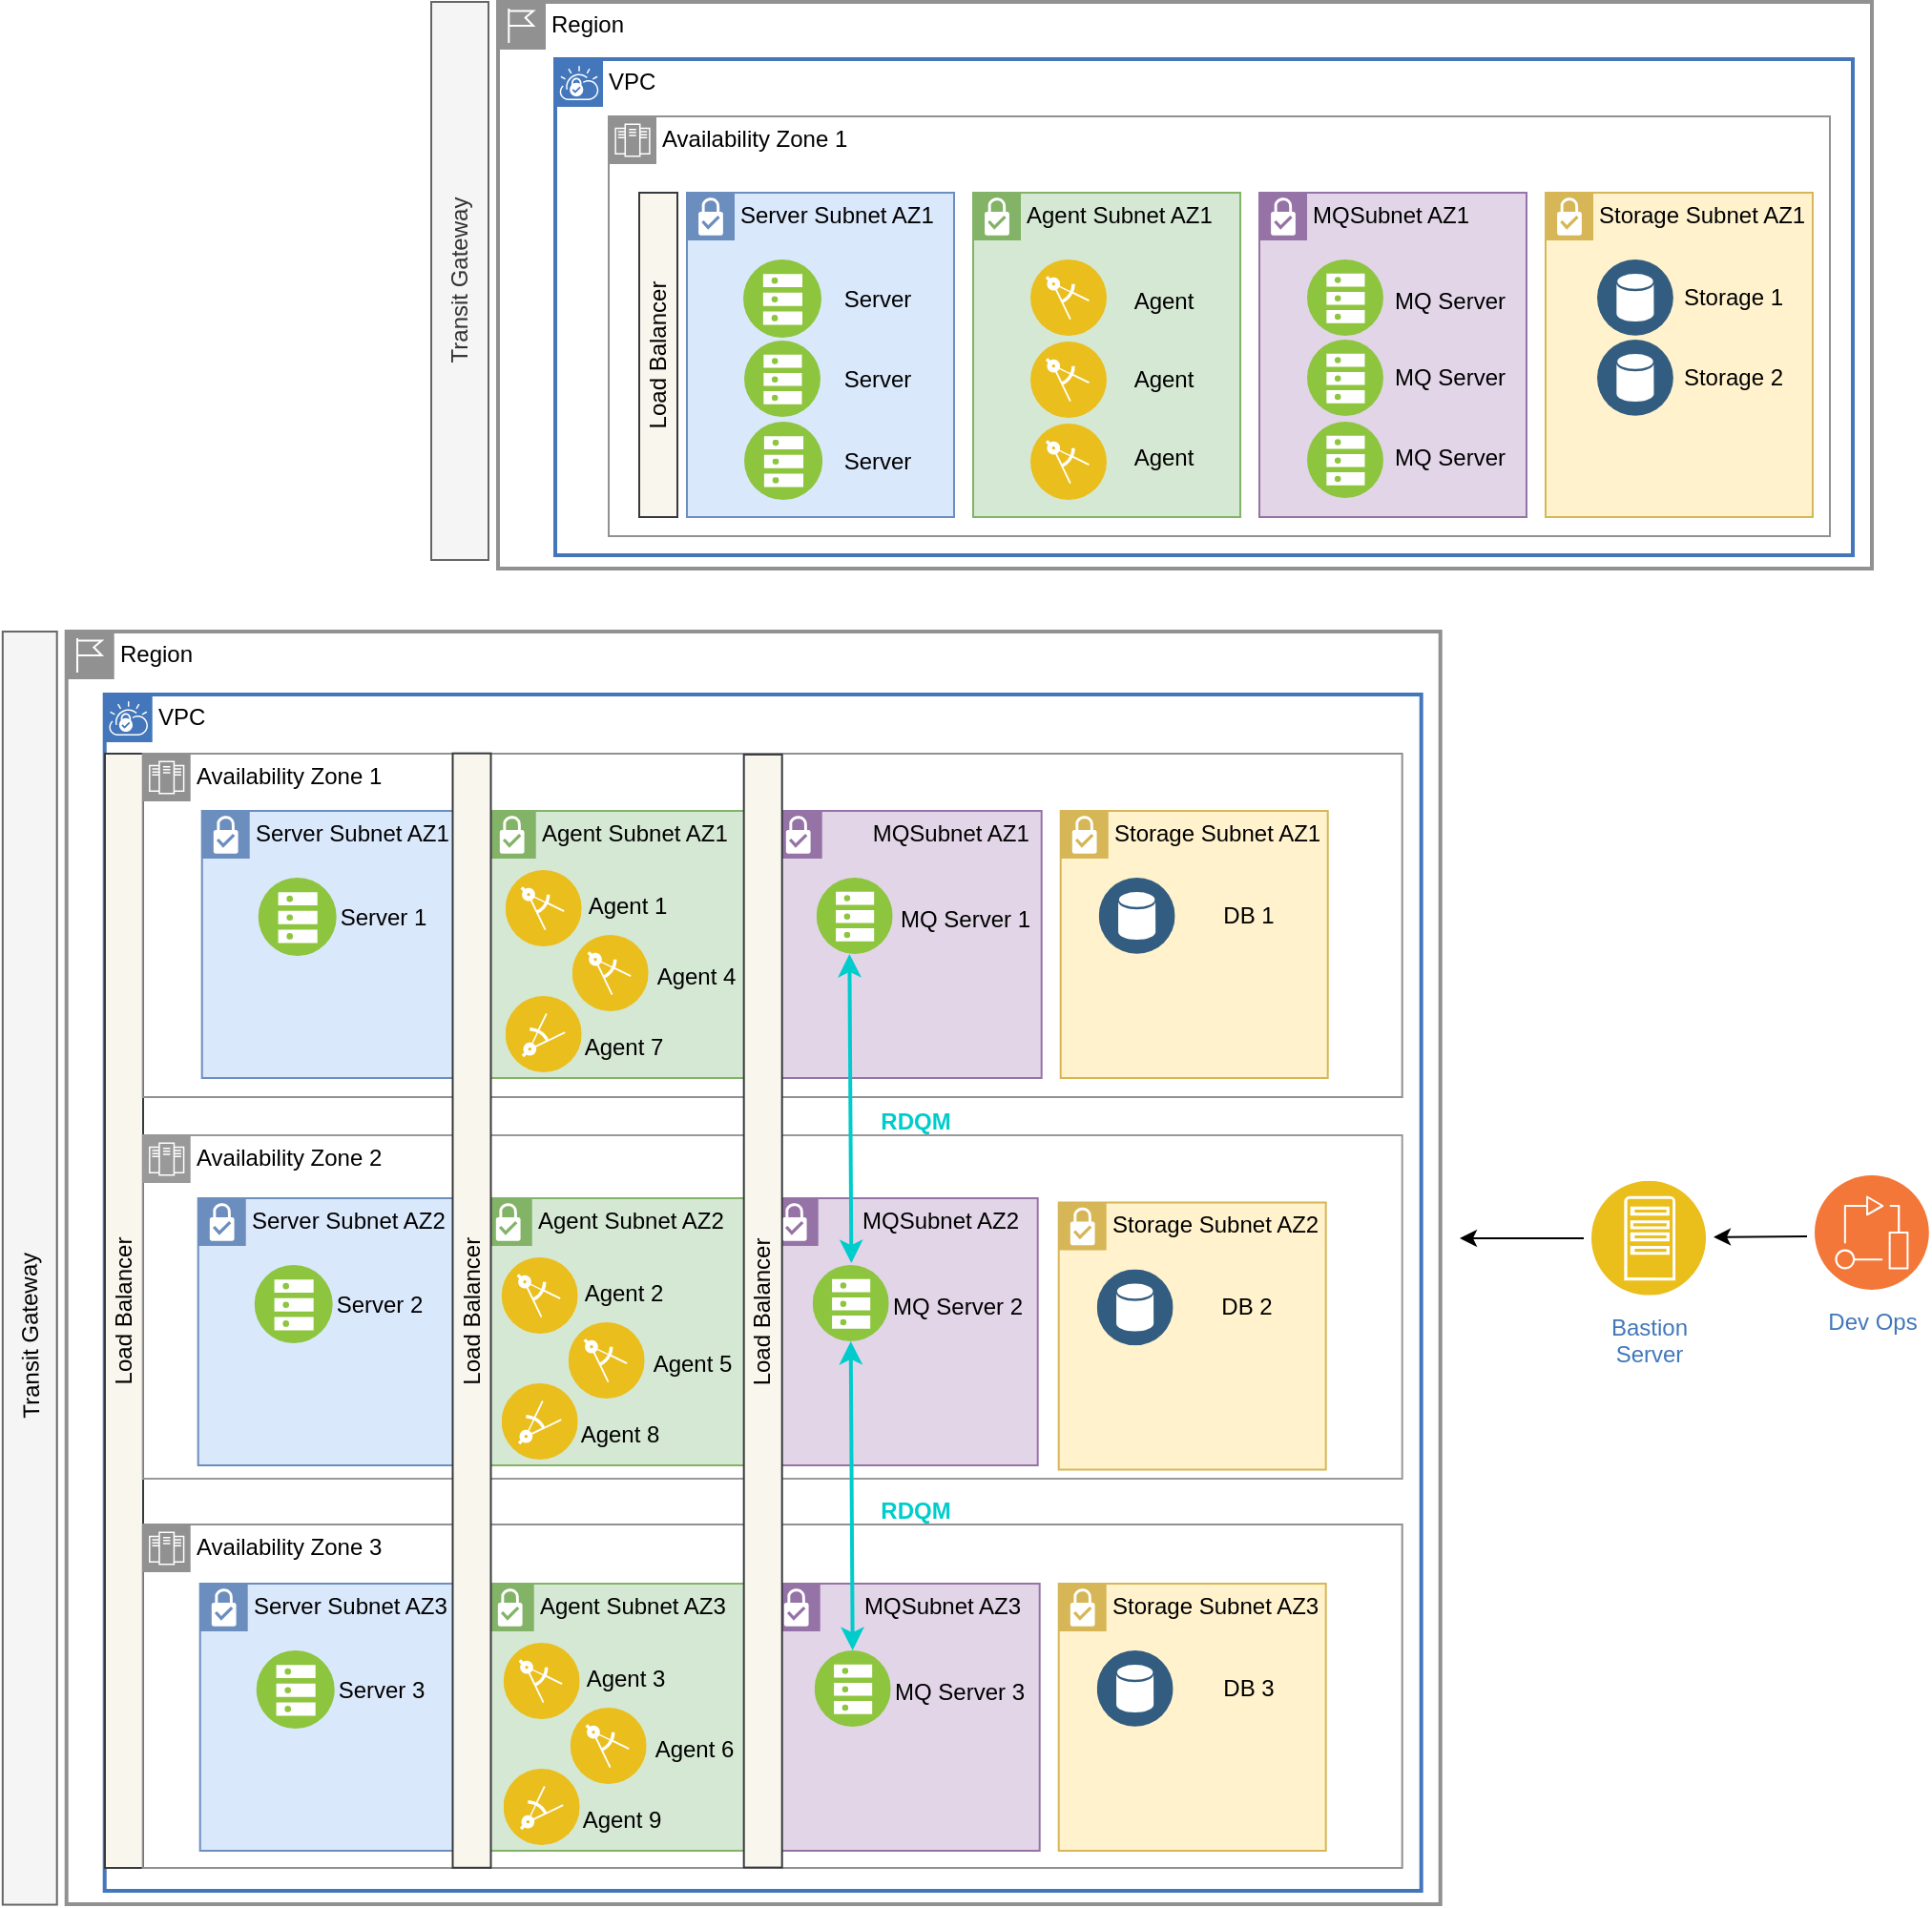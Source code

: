 <mxfile version="13.9.9" type="device"><diagram id="VURWIybDoYa6XE0RX8oM" name="Page-1"><mxGraphModel dx="2201" dy="971" grid="0" gridSize="10" guides="1" tooltips="1" connect="1" arrows="1" fold="1" page="1" pageScale="1" pageWidth="850" pageHeight="1100" math="0" shadow="0"><root><mxCell id="0"/><mxCell id="1" parent="0"/><mxCell id="VOX1iH5PkrCaB6xcSvoz-314" value="" style="group" parent="1" vertex="1" connectable="0"><mxGeometry x="45.0" y="43" width="755" height="297" as="geometry"/></mxCell><mxCell id="VOX1iH5PkrCaB6xcSvoz-5" value="Region" style="shape=mxgraph.ibm.box;prType=region;fontStyle=0;verticalAlign=top;align=left;spacingLeft=32;spacingTop=4;rounded=0;whiteSpace=wrap;html=1;strokeColor=#919191;strokeWidth=2;dashed=0;container=1;spacing=-4;collapsible=0;expand=0;recursiveResize=0;fillColor=#FFFFFF;" parent="VOX1iH5PkrCaB6xcSvoz-314" vertex="1"><mxGeometry x="35.0" width="720" height="297" as="geometry"/></mxCell><mxCell id="VOX1iH5PkrCaB6xcSvoz-6" value="VPC" style="shape=mxgraph.ibm.box;prType=vpc;fontStyle=0;verticalAlign=top;align=left;spacingLeft=32;spacingTop=4;fillColor=none;rounded=0;whiteSpace=wrap;html=1;strokeColor=#4376BB;strokeWidth=2;dashed=0;container=1;spacing=-4;collapsible=0;expand=0;recursiveResize=0;" parent="VOX1iH5PkrCaB6xcSvoz-5" vertex="1"><mxGeometry x="30" y="30" width="680" height="260" as="geometry"/></mxCell><mxCell id="VOX1iH5PkrCaB6xcSvoz-7" value="Availability Zone 1" style="shape=mxgraph.ibm.box;prType=zone;fontStyle=0;verticalAlign=top;align=left;spacingLeft=32;spacingTop=4;fillColor=#FFFFFF;rounded=0;whiteSpace=wrap;html=1;strokeColor=#919191;strokeWidth=1;dashed=0;container=1;spacing=-4;collapsible=0;expand=0;recursiveResize=0;" parent="VOX1iH5PkrCaB6xcSvoz-6" vertex="1"><mxGeometry x="28" y="30" width="640" height="220" as="geometry"/></mxCell><mxCell id="VOX1iH5PkrCaB6xcSvoz-8" value="Server Subnet AZ1" style="shape=mxgraph.ibm.box;prType=subnet;fontStyle=0;verticalAlign=top;align=left;spacingLeft=32;spacingTop=4;rounded=0;whiteSpace=wrap;html=1;strokeColor=#6c8ebf;strokeWidth=1;dashed=0;container=1;spacing=-4;collapsible=0;expand=0;recursiveResize=0;fillColor=#dae8fc;" parent="VOX1iH5PkrCaB6xcSvoz-7" vertex="1"><mxGeometry x="41" y="40" width="140" height="170" as="geometry"/></mxCell><mxCell id="VOX1iH5PkrCaB6xcSvoz-12" value="" style="aspect=fixed;perimeter=ellipsePerimeter;html=1;align=center;shadow=0;dashed=0;fontColor=#4277BB;labelBackgroundColor=#ffffff;fontSize=12;spacingTop=3;image;image=img/lib/ibm/vpc/BareMetalServer.svg;" parent="VOX1iH5PkrCaB6xcSvoz-8" vertex="1"><mxGeometry x="28" y="35" width="44" height="41" as="geometry"/></mxCell><mxCell id="VOX1iH5PkrCaB6xcSvoz-14" value="" style="aspect=fixed;perimeter=ellipsePerimeter;html=1;align=center;shadow=0;dashed=0;fontColor=#4277BB;labelBackgroundColor=#ffffff;fontSize=12;spacingTop=3;image;image=img/lib/ibm/vpc/BareMetalServer.svg;" parent="VOX1iH5PkrCaB6xcSvoz-8" vertex="1"><mxGeometry x="30" y="118" width="41.05" height="45" as="geometry"/></mxCell><mxCell id="VOX1iH5PkrCaB6xcSvoz-13" value="" style="aspect=fixed;perimeter=ellipsePerimeter;html=1;align=center;shadow=0;dashed=0;fontColor=#4277BB;labelBackgroundColor=#ffffff;fontSize=12;spacingTop=3;image;image=img/lib/ibm/vpc/BareMetalServer.svg;" parent="VOX1iH5PkrCaB6xcSvoz-8" vertex="1"><mxGeometry x="30" y="74" width="40" height="47" as="geometry"/></mxCell><mxCell id="VOX1iH5PkrCaB6xcSvoz-21" value="Server" style="text;html=1;strokeColor=none;fillColor=none;align=center;verticalAlign=middle;whiteSpace=wrap;rounded=0;" parent="VOX1iH5PkrCaB6xcSvoz-8" vertex="1"><mxGeometry x="80" y="45.5" width="40" height="20" as="geometry"/></mxCell><mxCell id="VOX1iH5PkrCaB6xcSvoz-22" value="Server" style="text;html=1;strokeColor=none;fillColor=none;align=center;verticalAlign=middle;whiteSpace=wrap;rounded=0;" parent="VOX1iH5PkrCaB6xcSvoz-8" vertex="1"><mxGeometry x="80" y="130.5" width="40" height="20" as="geometry"/></mxCell><mxCell id="VOX1iH5PkrCaB6xcSvoz-23" value="Server" style="text;html=1;strokeColor=none;fillColor=none;align=center;verticalAlign=middle;whiteSpace=wrap;rounded=0;" parent="VOX1iH5PkrCaB6xcSvoz-8" vertex="1"><mxGeometry x="80" y="87.5" width="40" height="20" as="geometry"/></mxCell><mxCell id="VOX1iH5PkrCaB6xcSvoz-9" value="Agent Subnet AZ1" style="shape=mxgraph.ibm.box;prType=subnet;fontStyle=0;verticalAlign=top;align=left;spacingLeft=32;spacingTop=4;rounded=0;whiteSpace=wrap;html=1;strokeColor=#82b366;strokeWidth=1;dashed=0;container=1;spacing=-4;collapsible=0;expand=0;recursiveResize=0;fillColor=#d5e8d4;" parent="VOX1iH5PkrCaB6xcSvoz-7" vertex="1"><mxGeometry x="191" y="40" width="140" height="170" as="geometry"/></mxCell><mxCell id="VOX1iH5PkrCaB6xcSvoz-17" value="" style="group" parent="VOX1iH5PkrCaB6xcSvoz-9" vertex="1" connectable="0"><mxGeometry x="30" y="35" width="40" height="126" as="geometry"/></mxCell><mxCell id="VOX1iH5PkrCaB6xcSvoz-3" value="" style="aspect=fixed;perimeter=ellipsePerimeter;html=1;align=center;shadow=0;dashed=0;fontColor=#4277BB;labelBackgroundColor=#ffffff;fontSize=12;spacingTop=3;image;image=img/lib/ibm/applications/enterprise_applications.svg;" parent="VOX1iH5PkrCaB6xcSvoz-17" vertex="1"><mxGeometry width="40" height="40" as="geometry"/></mxCell><mxCell id="VOX1iH5PkrCaB6xcSvoz-15" value="" style="aspect=fixed;perimeter=ellipsePerimeter;html=1;align=center;shadow=0;dashed=0;fontColor=#4277BB;labelBackgroundColor=#ffffff;fontSize=12;spacingTop=3;image;image=img/lib/ibm/applications/enterprise_applications.svg;" parent="VOX1iH5PkrCaB6xcSvoz-17" vertex="1"><mxGeometry y="43" width="40" height="40" as="geometry"/></mxCell><mxCell id="VOX1iH5PkrCaB6xcSvoz-16" value="" style="aspect=fixed;perimeter=ellipsePerimeter;html=1;align=center;shadow=0;dashed=0;fontColor=#4277BB;labelBackgroundColor=#ffffff;fontSize=12;spacingTop=3;image;image=img/lib/ibm/applications/enterprise_applications.svg;" parent="VOX1iH5PkrCaB6xcSvoz-17" vertex="1"><mxGeometry y="86" width="40" height="40" as="geometry"/></mxCell><mxCell id="VOX1iH5PkrCaB6xcSvoz-24" value="Agent" style="text;html=1;strokeColor=none;fillColor=none;align=center;verticalAlign=middle;whiteSpace=wrap;rounded=0;" parent="VOX1iH5PkrCaB6xcSvoz-9" vertex="1"><mxGeometry x="80" y="47" width="40" height="20" as="geometry"/></mxCell><mxCell id="VOX1iH5PkrCaB6xcSvoz-26" value="Agent" style="text;html=1;strokeColor=none;fillColor=none;align=center;verticalAlign=middle;whiteSpace=wrap;rounded=0;" parent="VOX1iH5PkrCaB6xcSvoz-9" vertex="1"><mxGeometry x="80" y="88" width="40" height="20" as="geometry"/></mxCell><mxCell id="VOX1iH5PkrCaB6xcSvoz-25" value="Agent" style="text;html=1;strokeColor=none;fillColor=none;align=center;verticalAlign=middle;whiteSpace=wrap;rounded=0;" parent="VOX1iH5PkrCaB6xcSvoz-9" vertex="1"><mxGeometry x="80" y="129" width="40" height="20" as="geometry"/></mxCell><mxCell id="VOX1iH5PkrCaB6xcSvoz-10" value="MQSubnet AZ1" style="shape=mxgraph.ibm.box;prType=subnet;fontStyle=0;verticalAlign=top;align=left;spacingLeft=32;spacingTop=4;rounded=0;whiteSpace=wrap;html=1;strokeColor=#9673a6;strokeWidth=1;dashed=0;container=1;spacing=-4;collapsible=0;expand=0;recursiveResize=0;fillColor=#e1d5e7;" parent="VOX1iH5PkrCaB6xcSvoz-7" vertex="1"><mxGeometry x="341" y="40" width="140" height="170" as="geometry"/></mxCell><mxCell id="VOX1iH5PkrCaB6xcSvoz-29" value="" style="group" parent="VOX1iH5PkrCaB6xcSvoz-10" vertex="1" connectable="0"><mxGeometry x="25" y="35" width="40" height="125" as="geometry"/></mxCell><mxCell id="VOX1iH5PkrCaB6xcSvoz-2" value="" style="aspect=fixed;perimeter=ellipsePerimeter;html=1;align=center;shadow=0;dashed=0;fontColor=#4277BB;labelBackgroundColor=#ffffff;fontSize=12;spacingTop=3;image;image=img/lib/ibm/vpc/BareMetalServer.svg;" parent="VOX1iH5PkrCaB6xcSvoz-29" vertex="1"><mxGeometry width="40" height="40" as="geometry"/></mxCell><mxCell id="VOX1iH5PkrCaB6xcSvoz-27" value="" style="aspect=fixed;perimeter=ellipsePerimeter;html=1;align=center;shadow=0;dashed=0;fontColor=#4277BB;labelBackgroundColor=#ffffff;fontSize=12;spacingTop=3;image;image=img/lib/ibm/vpc/BareMetalServer.svg;" parent="VOX1iH5PkrCaB6xcSvoz-29" vertex="1"><mxGeometry y="42" width="40" height="40" as="geometry"/></mxCell><mxCell id="VOX1iH5PkrCaB6xcSvoz-28" value="" style="aspect=fixed;perimeter=ellipsePerimeter;html=1;align=center;shadow=0;dashed=0;fontColor=#4277BB;labelBackgroundColor=#ffffff;fontSize=12;spacingTop=3;image;image=img/lib/ibm/vpc/BareMetalServer.svg;" parent="VOX1iH5PkrCaB6xcSvoz-29" vertex="1"><mxGeometry y="85" width="40" height="40" as="geometry"/></mxCell><mxCell id="VOX1iH5PkrCaB6xcSvoz-31" value="MQ Server" style="text;html=1;strokeColor=none;fillColor=none;align=center;verticalAlign=middle;whiteSpace=wrap;rounded=0;" parent="VOX1iH5PkrCaB6xcSvoz-10" vertex="1"><mxGeometry x="70" y="47" width="60" height="20" as="geometry"/></mxCell><mxCell id="VOX1iH5PkrCaB6xcSvoz-30" value="MQ Server" style="text;html=1;strokeColor=none;fillColor=none;align=center;verticalAlign=middle;whiteSpace=wrap;rounded=0;" parent="VOX1iH5PkrCaB6xcSvoz-10" vertex="1"><mxGeometry x="70" y="87" width="60" height="20" as="geometry"/></mxCell><mxCell id="VOX1iH5PkrCaB6xcSvoz-32" value="MQ Server" style="text;html=1;strokeColor=none;fillColor=none;align=center;verticalAlign=middle;whiteSpace=wrap;rounded=0;" parent="VOX1iH5PkrCaB6xcSvoz-10" vertex="1"><mxGeometry x="70" y="129" width="60" height="20" as="geometry"/></mxCell><mxCell id="VOX1iH5PkrCaB6xcSvoz-11" value="Storage Subnet AZ1" style="shape=mxgraph.ibm.box;prType=subnet;fontStyle=0;verticalAlign=top;align=left;spacingLeft=32;spacingTop=4;rounded=0;whiteSpace=wrap;html=1;strokeColor=#d6b656;strokeWidth=1;dashed=0;container=1;spacing=-4;collapsible=0;expand=0;recursiveResize=0;fillColor=#fff2cc;" parent="VOX1iH5PkrCaB6xcSvoz-7" vertex="1"><mxGeometry x="491" y="40" width="140" height="170" as="geometry"/></mxCell><mxCell id="VOX1iH5PkrCaB6xcSvoz-4" value="" style="aspect=fixed;perimeter=ellipsePerimeter;html=1;align=center;shadow=0;dashed=0;fontColor=#4277BB;labelBackgroundColor=#ffffff;fontSize=12;spacingTop=3;image;image=img/lib/ibm/data/data_services.svg;" parent="VOX1iH5PkrCaB6xcSvoz-11" vertex="1"><mxGeometry x="27" y="35" width="40" height="40" as="geometry"/></mxCell><mxCell id="VOX1iH5PkrCaB6xcSvoz-33" value="" style="aspect=fixed;perimeter=ellipsePerimeter;html=1;align=center;shadow=0;dashed=0;fontColor=#4277BB;labelBackgroundColor=#ffffff;fontSize=12;spacingTop=3;image;image=img/lib/ibm/data/data_services.svg;" parent="VOX1iH5PkrCaB6xcSvoz-11" vertex="1"><mxGeometry x="27" y="77" width="40" height="40" as="geometry"/></mxCell><mxCell id="VOX1iH5PkrCaB6xcSvoz-312" value="Storage 1" style="text;html=1;strokeColor=none;fillColor=none;align=center;verticalAlign=middle;whiteSpace=wrap;rounded=0;" parent="VOX1iH5PkrCaB6xcSvoz-11" vertex="1"><mxGeometry x="67" y="45" width="63" height="20" as="geometry"/></mxCell><mxCell id="VOX1iH5PkrCaB6xcSvoz-313" value="Storage 2" style="text;html=1;strokeColor=none;fillColor=none;align=center;verticalAlign=middle;whiteSpace=wrap;rounded=0;" parent="VOX1iH5PkrCaB6xcSvoz-11" vertex="1"><mxGeometry x="67" y="87" width="63" height="20" as="geometry"/></mxCell><mxCell id="VOX1iH5PkrCaB6xcSvoz-36" value="Load Balancer" style="rounded=0;whiteSpace=wrap;html=1;fillColor=#f9f7ed;strokeColor=#36393d;rotation=-90;" parent="VOX1iH5PkrCaB6xcSvoz-7" vertex="1"><mxGeometry x="-59" y="115" width="170" height="20" as="geometry"/></mxCell><mxCell id="VOX1iH5PkrCaB6xcSvoz-37" value="Transit Gateway" style="rounded=0;whiteSpace=wrap;html=1;rotation=-90;fillColor=#f5f5f5;strokeColor=#666666;fontColor=#333333;" parent="VOX1iH5PkrCaB6xcSvoz-314" vertex="1"><mxGeometry x="-131.25" y="131.25" width="292.5" height="30" as="geometry"/></mxCell><mxCell id="F9qafenJe0A4WVcEBuvK-8" value="" style="group" parent="1" vertex="1" connectable="0"><mxGeometry x="-179.595" y="373" width="1009.595" height="667.275" as="geometry"/></mxCell><mxCell id="F9qafenJe0A4WVcEBuvK-1" value="Dev Ops" style="aspect=fixed;perimeter=ellipsePerimeter;html=1;align=center;shadow=0;dashed=0;fontColor=#4277BB;labelBackgroundColor=#ffffff;fontSize=12;spacingTop=3;image;image=img/lib/ibm/devops/devops.svg;" parent="F9qafenJe0A4WVcEBuvK-8" vertex="1"><mxGeometry x="949.595" y="285" width="60" height="60" as="geometry"/></mxCell><mxCell id="F9qafenJe0A4WVcEBuvK-4" value="Bastion&lt;br&gt;Server" style="aspect=fixed;perimeter=ellipsePerimeter;html=1;align=center;shadow=0;dashed=0;fontColor=#4277BB;labelBackgroundColor=#ffffff;fontSize=12;spacingTop=3;image;image=img/lib/ibm/applications/app_server.svg;" parent="F9qafenJe0A4WVcEBuvK-8" vertex="1"><mxGeometry x="832.595" y="287.87" width="60" height="60" as="geometry"/></mxCell><mxCell id="VOX1iH5PkrCaB6xcSvoz-38" value="Region" style="shape=mxgraph.ibm.box;prType=region;fontStyle=0;verticalAlign=top;align=left;spacingLeft=32;spacingTop=4;rounded=0;whiteSpace=wrap;html=1;strokeColor=#919191;strokeWidth=2;dashed=0;container=0;spacing=-4;collapsible=0;expand=0;recursiveResize=0;" parent="F9qafenJe0A4WVcEBuvK-8" vertex="1"><mxGeometry x="33.445" width="720" height="667" as="geometry"/></mxCell><mxCell id="VOX1iH5PkrCaB6xcSvoz-301" value="VPC" style="shape=mxgraph.ibm.box;prType=vpc;fontStyle=0;verticalAlign=top;align=left;spacingLeft=32;spacingTop=4;fillColor=none;rounded=0;whiteSpace=wrap;html=1;strokeColor=#4376BB;strokeWidth=2;dashed=0;container=1;spacing=-4;collapsible=0;expand=0;recursiveResize=0;" parent="F9qafenJe0A4WVcEBuvK-8" vertex="1"><mxGeometry x="53.445" y="33" width="690" height="627" as="geometry"/></mxCell><mxCell id="VOX1iH5PkrCaB6xcSvoz-302" value="&lt;font color=&quot;#00cccc&quot;&gt;&lt;b&gt;RDQM&lt;/b&gt;&lt;/font&gt;" style="text;html=1;strokeColor=none;fillColor=none;align=center;verticalAlign=middle;whiteSpace=wrap;rounded=0;" parent="VOX1iH5PkrCaB6xcSvoz-301" vertex="1"><mxGeometry x="405" y="214" width="40" height="20" as="geometry"/></mxCell><mxCell id="VOX1iH5PkrCaB6xcSvoz-304" value="&lt;font color=&quot;#00cccc&quot;&gt;&lt;b&gt;RDQM&lt;/b&gt;&lt;/font&gt;" style="text;html=1;strokeColor=none;fillColor=none;align=center;verticalAlign=middle;whiteSpace=wrap;rounded=0;" parent="VOX1iH5PkrCaB6xcSvoz-301" vertex="1"><mxGeometry x="405" y="418" width="40" height="20" as="geometry"/></mxCell><mxCell id="OKjgUO79P7AiCDIwgco2-1" value="Load Balancer" style="rounded=0;whiteSpace=wrap;html=1;fillColor=#f9f7ed;strokeColor=#36393d;rotation=-90;" parent="VOX1iH5PkrCaB6xcSvoz-301" vertex="1"><mxGeometry x="-281.85" y="313" width="584" height="20" as="geometry"/></mxCell><mxCell id="VOX1iH5PkrCaB6xcSvoz-299" value="Availability Zone 1" style="shape=mxgraph.ibm.box;prType=zone;fontStyle=0;verticalAlign=top;align=left;spacingLeft=32;spacingTop=4;rounded=0;whiteSpace=wrap;html=1;strokeColor=#919191;strokeWidth=1;dashed=0;container=0;spacing=-4;collapsible=0;expand=0;recursiveResize=0;fillColor=none;" parent="F9qafenJe0A4WVcEBuvK-8" vertex="1"><mxGeometry x="73.445" y="64" width="660" height="180" as="geometry"/></mxCell><mxCell id="VOX1iH5PkrCaB6xcSvoz-40" value="Availability Zone 3" style="shape=mxgraph.ibm.box;prType=zone;fontStyle=0;verticalAlign=top;align=left;spacingLeft=32;spacingTop=4;rounded=0;whiteSpace=wrap;html=1;strokeColor=#919191;strokeWidth=1;dashed=0;container=0;spacing=-4;collapsible=0;expand=0;recursiveResize=0;fillColor=none;" parent="F9qafenJe0A4WVcEBuvK-8" vertex="1"><mxGeometry x="73.445" y="468" width="660" height="180" as="geometry"/></mxCell><mxCell id="VOX1iH5PkrCaB6xcSvoz-298" value="Availability Zone 2" style="shape=mxgraph.ibm.box;prType=zone;fontStyle=0;verticalAlign=top;align=left;spacingLeft=32;spacingTop=4;rounded=0;whiteSpace=wrap;html=1;strokeWidth=1;dashed=0;container=0;spacing=-4;collapsible=0;expand=0;recursiveResize=0;fillColor=none;strokeColor=#999999;" parent="F9qafenJe0A4WVcEBuvK-8" vertex="1"><mxGeometry x="73.445" y="264" width="660" height="180" as="geometry"/></mxCell><mxCell id="VOX1iH5PkrCaB6xcSvoz-68" value="" style="rounded=0;whiteSpace=wrap;html=1;rotation=-90;fillColor=#f5f5f5;strokeColor=#666666;fontColor=#333333;" parent="F9qafenJe0A4WVcEBuvK-8" vertex="1"><mxGeometry x="-319.405" y="319.42" width="667.26" height="28.45" as="geometry"/></mxCell><mxCell id="VOX1iH5PkrCaB6xcSvoz-70" value="" style="group" parent="F9qafenJe0A4WVcEBuvK-8" vertex="1" connectable="0"><mxGeometry x="122.445" y="297" width="590" height="140" as="geometry"/></mxCell><mxCell id="VOX1iH5PkrCaB6xcSvoz-71" value="Server Subnet AZ2" style="shape=mxgraph.ibm.box;prType=subnet;fontStyle=0;verticalAlign=top;align=left;spacingLeft=32;spacingTop=4;rounded=0;whiteSpace=wrap;html=1;strokeColor=#6c8ebf;strokeWidth=1;dashed=0;container=1;spacing=-4;collapsible=0;expand=0;recursiveResize=0;fillColor=#dae8fc;" parent="VOX1iH5PkrCaB6xcSvoz-70" vertex="1"><mxGeometry x="-20" width="140" height="140" as="geometry"/></mxCell><mxCell id="VOX1iH5PkrCaB6xcSvoz-72" value="" style="aspect=fixed;perimeter=ellipsePerimeter;html=1;align=center;shadow=0;dashed=0;fontColor=#4277BB;labelBackgroundColor=#ffffff;fontSize=12;spacingTop=3;image;image=img/lib/ibm/vpc/BareMetalServer.svg;" parent="VOX1iH5PkrCaB6xcSvoz-71" vertex="1"><mxGeometry x="28" y="35" width="44" height="41" as="geometry"/></mxCell><mxCell id="VOX1iH5PkrCaB6xcSvoz-73" value="Server 2" style="text;html=1;strokeColor=none;fillColor=none;align=center;verticalAlign=middle;whiteSpace=wrap;rounded=0;" parent="VOX1iH5PkrCaB6xcSvoz-71" vertex="1"><mxGeometry x="70" y="45.5" width="50" height="20" as="geometry"/></mxCell><mxCell id="VOX1iH5PkrCaB6xcSvoz-74" value="Agent Subnet AZ2" style="shape=mxgraph.ibm.box;prType=subnet;fontStyle=0;verticalAlign=top;align=left;spacingLeft=32;spacingTop=4;rounded=0;whiteSpace=wrap;html=1;strokeColor=#82b366;strokeWidth=1;dashed=0;container=1;spacing=-4;collapsible=0;expand=0;recursiveResize=0;fillColor=#d5e8d4;" parent="VOX1iH5PkrCaB6xcSvoz-70" vertex="1"><mxGeometry x="130" width="140" height="140" as="geometry"/></mxCell><mxCell id="VOX1iH5PkrCaB6xcSvoz-75" value="Agent 2" style="text;html=1;strokeColor=none;fillColor=none;align=center;verticalAlign=middle;whiteSpace=wrap;rounded=0;" parent="VOX1iH5PkrCaB6xcSvoz-74" vertex="1"><mxGeometry x="48" y="40" width="50" height="20" as="geometry"/></mxCell><mxCell id="VOX1iH5PkrCaB6xcSvoz-76" value="Agent 5" style="text;html=1;strokeColor=none;fillColor=none;align=center;verticalAlign=middle;whiteSpace=wrap;rounded=0;" parent="VOX1iH5PkrCaB6xcSvoz-74" vertex="1"><mxGeometry x="84" y="77" width="50" height="20" as="geometry"/></mxCell><mxCell id="VOX1iH5PkrCaB6xcSvoz-77" value="Agent 8" style="text;html=1;strokeColor=none;fillColor=none;align=center;verticalAlign=middle;whiteSpace=wrap;rounded=0;" parent="VOX1iH5PkrCaB6xcSvoz-74" vertex="1"><mxGeometry x="46" y="114" width="50" height="20" as="geometry"/></mxCell><mxCell id="VOX1iH5PkrCaB6xcSvoz-78" value="" style="aspect=fixed;perimeter=ellipsePerimeter;html=1;align=center;shadow=0;dashed=0;fontColor=#4277BB;labelBackgroundColor=#ffffff;fontSize=12;spacingTop=3;image;image=img/lib/ibm/applications/enterprise_applications.svg;" parent="VOX1iH5PkrCaB6xcSvoz-74" vertex="1"><mxGeometry x="9" y="31" width="40" height="40" as="geometry"/></mxCell><mxCell id="VOX1iH5PkrCaB6xcSvoz-79" value="" style="aspect=fixed;perimeter=ellipsePerimeter;html=1;align=center;shadow=0;dashed=0;fontColor=#4277BB;labelBackgroundColor=#ffffff;fontSize=12;spacingTop=3;image;image=img/lib/ibm/applications/enterprise_applications.svg;" parent="VOX1iH5PkrCaB6xcSvoz-74" vertex="1"><mxGeometry x="44" y="65" width="40" height="40" as="geometry"/></mxCell><mxCell id="VOX1iH5PkrCaB6xcSvoz-80" value="" style="aspect=fixed;perimeter=ellipsePerimeter;html=1;align=center;shadow=0;dashed=0;fontColor=#4277BB;labelBackgroundColor=#ffffff;fontSize=12;spacingTop=3;image;image=img/lib/ibm/applications/enterprise_applications.svg;direction=north;" parent="VOX1iH5PkrCaB6xcSvoz-74" vertex="1"><mxGeometry x="9" y="97" width="40" height="40" as="geometry"/></mxCell><mxCell id="VOX1iH5PkrCaB6xcSvoz-81" value="&amp;nbsp; &amp;nbsp; &amp;nbsp; MQSubnet AZ2" style="shape=mxgraph.ibm.box;prType=subnet;fontStyle=0;verticalAlign=top;align=left;spacingLeft=32;spacingTop=4;rounded=0;whiteSpace=wrap;html=1;strokeColor=#9673a6;strokeWidth=1;dashed=0;container=1;spacing=-4;collapsible=0;expand=0;recursiveResize=0;fillColor=#e1d5e7;" parent="VOX1iH5PkrCaB6xcSvoz-70" vertex="1"><mxGeometry x="280" width="140" height="140" as="geometry"/></mxCell><mxCell id="VOX1iH5PkrCaB6xcSvoz-82" value="MQ Server 2" style="text;html=1;strokeColor=none;fillColor=none;align=center;verticalAlign=middle;whiteSpace=wrap;rounded=0;" parent="VOX1iH5PkrCaB6xcSvoz-81" vertex="1"><mxGeometry x="63" y="47" width="70" height="20" as="geometry"/></mxCell><mxCell id="VOX1iH5PkrCaB6xcSvoz-83" value="" style="aspect=fixed;perimeter=ellipsePerimeter;html=1;align=center;shadow=0;dashed=0;fontColor=#4277BB;labelBackgroundColor=#ffffff;fontSize=12;spacingTop=3;image;image=img/lib/ibm/vpc/BareMetalServer.svg;" parent="VOX1iH5PkrCaB6xcSvoz-81" vertex="1"><mxGeometry x="22" y="35" width="40" height="40" as="geometry"/></mxCell><mxCell id="VOX1iH5PkrCaB6xcSvoz-87" value="Server Subnet AZ3" style="shape=mxgraph.ibm.box;prType=subnet;fontStyle=0;verticalAlign=top;align=left;spacingLeft=32;spacingTop=4;rounded=0;whiteSpace=wrap;html=1;strokeColor=#6c8ebf;strokeWidth=1;dashed=0;container=1;spacing=-4;collapsible=0;expand=0;recursiveResize=0;fillColor=#dae8fc;" parent="F9qafenJe0A4WVcEBuvK-8" vertex="1"><mxGeometry x="103.445" y="499" width="140" height="140" as="geometry"/></mxCell><mxCell id="VOX1iH5PkrCaB6xcSvoz-88" value="" style="aspect=fixed;perimeter=ellipsePerimeter;html=1;align=center;shadow=0;dashed=0;fontColor=#4277BB;labelBackgroundColor=#ffffff;fontSize=12;spacingTop=3;image;image=img/lib/ibm/vpc/BareMetalServer.svg;" parent="VOX1iH5PkrCaB6xcSvoz-87" vertex="1"><mxGeometry x="28" y="35" width="44" height="41" as="geometry"/></mxCell><mxCell id="VOX1iH5PkrCaB6xcSvoz-89" value="Server 3" style="text;html=1;strokeColor=none;fillColor=none;align=center;verticalAlign=middle;whiteSpace=wrap;rounded=0;" parent="VOX1iH5PkrCaB6xcSvoz-87" vertex="1"><mxGeometry x="70" y="45.5" width="50" height="20" as="geometry"/></mxCell><mxCell id="VOX1iH5PkrCaB6xcSvoz-90" value="Agent Subnet AZ3" style="shape=mxgraph.ibm.box;prType=subnet;fontStyle=0;verticalAlign=top;align=left;spacingLeft=32;spacingTop=4;rounded=0;whiteSpace=wrap;html=1;strokeColor=#82b366;strokeWidth=1;dashed=0;container=1;spacing=-4;collapsible=0;expand=0;recursiveResize=0;fillColor=#d5e8d4;" parent="F9qafenJe0A4WVcEBuvK-8" vertex="1"><mxGeometry x="253.445" y="499" width="140" height="140" as="geometry"/></mxCell><mxCell id="VOX1iH5PkrCaB6xcSvoz-91" value="Agent 3" style="text;html=1;strokeColor=none;fillColor=none;align=center;verticalAlign=middle;whiteSpace=wrap;rounded=0;" parent="VOX1iH5PkrCaB6xcSvoz-90" vertex="1"><mxGeometry x="48" y="40" width="50" height="20" as="geometry"/></mxCell><mxCell id="VOX1iH5PkrCaB6xcSvoz-92" value="Agent 6" style="text;html=1;strokeColor=none;fillColor=none;align=center;verticalAlign=middle;whiteSpace=wrap;rounded=0;" parent="VOX1iH5PkrCaB6xcSvoz-90" vertex="1"><mxGeometry x="84" y="77" width="50" height="20" as="geometry"/></mxCell><mxCell id="VOX1iH5PkrCaB6xcSvoz-93" value="Agent 9" style="text;html=1;strokeColor=none;fillColor=none;align=center;verticalAlign=middle;whiteSpace=wrap;rounded=0;" parent="VOX1iH5PkrCaB6xcSvoz-90" vertex="1"><mxGeometry x="46" y="114" width="50" height="20" as="geometry"/></mxCell><mxCell id="VOX1iH5PkrCaB6xcSvoz-94" value="" style="aspect=fixed;perimeter=ellipsePerimeter;html=1;align=center;shadow=0;dashed=0;fontColor=#4277BB;labelBackgroundColor=#ffffff;fontSize=12;spacingTop=3;image;image=img/lib/ibm/applications/enterprise_applications.svg;" parent="VOX1iH5PkrCaB6xcSvoz-90" vertex="1"><mxGeometry x="9" y="31" width="40" height="40" as="geometry"/></mxCell><mxCell id="VOX1iH5PkrCaB6xcSvoz-95" value="" style="aspect=fixed;perimeter=ellipsePerimeter;html=1;align=center;shadow=0;dashed=0;fontColor=#4277BB;labelBackgroundColor=#ffffff;fontSize=12;spacingTop=3;image;image=img/lib/ibm/applications/enterprise_applications.svg;" parent="VOX1iH5PkrCaB6xcSvoz-90" vertex="1"><mxGeometry x="44" y="65" width="40" height="40" as="geometry"/></mxCell><mxCell id="VOX1iH5PkrCaB6xcSvoz-96" value="" style="aspect=fixed;perimeter=ellipsePerimeter;html=1;align=center;shadow=0;dashed=0;fontColor=#4277BB;labelBackgroundColor=#ffffff;fontSize=12;spacingTop=3;image;image=img/lib/ibm/applications/enterprise_applications.svg;direction=north;" parent="VOX1iH5PkrCaB6xcSvoz-90" vertex="1"><mxGeometry x="9" y="97" width="40" height="40" as="geometry"/></mxCell><mxCell id="VOX1iH5PkrCaB6xcSvoz-97" value="&amp;nbsp; &amp;nbsp; &amp;nbsp; MQSubnet AZ3" style="shape=mxgraph.ibm.box;prType=subnet;fontStyle=0;verticalAlign=top;align=left;spacingLeft=32;spacingTop=4;rounded=0;whiteSpace=wrap;html=1;strokeColor=#9673a6;strokeWidth=1;dashed=0;container=1;spacing=-4;collapsible=0;expand=0;recursiveResize=0;fillColor=#e1d5e7;" parent="F9qafenJe0A4WVcEBuvK-8" vertex="1"><mxGeometry x="403.445" y="499" width="140" height="140" as="geometry"/></mxCell><mxCell id="VOX1iH5PkrCaB6xcSvoz-98" value="MQ Server 3" style="text;html=1;strokeColor=none;fillColor=none;align=center;verticalAlign=middle;whiteSpace=wrap;rounded=0;" parent="VOX1iH5PkrCaB6xcSvoz-97" vertex="1"><mxGeometry x="63" y="47" width="70" height="20" as="geometry"/></mxCell><mxCell id="VOX1iH5PkrCaB6xcSvoz-99" value="" style="aspect=fixed;perimeter=ellipsePerimeter;html=1;align=center;shadow=0;dashed=0;fontColor=#4277BB;labelBackgroundColor=#ffffff;fontSize=12;spacingTop=3;image;image=img/lib/ibm/vpc/BareMetalServer.svg;" parent="VOX1iH5PkrCaB6xcSvoz-97" vertex="1"><mxGeometry x="22" y="35" width="40" height="40" as="geometry"/></mxCell><mxCell id="VOX1iH5PkrCaB6xcSvoz-100" value="Storage Subnet AZ3" style="shape=mxgraph.ibm.box;prType=subnet;fontStyle=0;verticalAlign=top;align=left;spacingLeft=32;spacingTop=4;rounded=0;whiteSpace=wrap;html=1;strokeColor=#d6b656;strokeWidth=1;dashed=0;container=1;spacing=-4;collapsible=0;expand=0;recursiveResize=0;fillColor=#fff2cc;" parent="F9qafenJe0A4WVcEBuvK-8" vertex="1"><mxGeometry x="553.445" y="499" width="140" height="140" as="geometry"/></mxCell><mxCell id="VOX1iH5PkrCaB6xcSvoz-101" value="" style="aspect=fixed;perimeter=ellipsePerimeter;html=1;align=center;shadow=0;dashed=0;fontColor=#4277BB;labelBackgroundColor=#ffffff;fontSize=12;spacingTop=3;image;image=img/lib/ibm/data/data_services.svg;" parent="VOX1iH5PkrCaB6xcSvoz-100" vertex="1"><mxGeometry x="20" y="35" width="40" height="40" as="geometry"/></mxCell><mxCell id="VOX1iH5PkrCaB6xcSvoz-310" value="DB 3" style="text;html=1;strokeColor=none;fillColor=none;align=center;verticalAlign=middle;whiteSpace=wrap;rounded=0;" parent="VOX1iH5PkrCaB6xcSvoz-100" vertex="1"><mxGeometry x="68" y="45" width="63" height="20" as="geometry"/></mxCell><mxCell id="VOX1iH5PkrCaB6xcSvoz-41" value="Server Subnet AZ1" style="shape=mxgraph.ibm.box;prType=subnet;fontStyle=0;verticalAlign=top;align=left;spacingLeft=32;spacingTop=4;rounded=0;whiteSpace=wrap;html=1;strokeColor=#6c8ebf;strokeWidth=1;dashed=0;container=1;spacing=-4;collapsible=0;expand=0;recursiveResize=0;fillColor=#dae8fc;" parent="F9qafenJe0A4WVcEBuvK-8" vertex="1"><mxGeometry x="104.445" y="94" width="140" height="140" as="geometry"/></mxCell><mxCell id="VOX1iH5PkrCaB6xcSvoz-42" value="" style="aspect=fixed;perimeter=ellipsePerimeter;html=1;align=center;shadow=0;dashed=0;fontColor=#4277BB;labelBackgroundColor=#ffffff;fontSize=12;spacingTop=3;image;image=img/lib/ibm/vpc/BareMetalServer.svg;" parent="VOX1iH5PkrCaB6xcSvoz-41" vertex="1"><mxGeometry x="28" y="35" width="44" height="41" as="geometry"/></mxCell><mxCell id="VOX1iH5PkrCaB6xcSvoz-45" value="Server 1" style="text;html=1;strokeColor=none;fillColor=none;align=center;verticalAlign=middle;whiteSpace=wrap;rounded=0;" parent="VOX1iH5PkrCaB6xcSvoz-41" vertex="1"><mxGeometry x="70" y="45.5" width="50" height="20" as="geometry"/></mxCell><mxCell id="VOX1iH5PkrCaB6xcSvoz-48" value="Agent Subnet AZ1" style="shape=mxgraph.ibm.box;prType=subnet;fontStyle=0;verticalAlign=top;align=left;spacingLeft=32;spacingTop=4;rounded=0;whiteSpace=wrap;html=1;strokeColor=#82b366;strokeWidth=1;dashed=0;container=1;spacing=-4;collapsible=0;expand=0;recursiveResize=0;fillColor=#d5e8d4;" parent="F9qafenJe0A4WVcEBuvK-8" vertex="1"><mxGeometry x="254.445" y="94" width="140" height="140" as="geometry"/></mxCell><mxCell id="VOX1iH5PkrCaB6xcSvoz-53" value="Agent 1" style="text;html=1;strokeColor=none;fillColor=none;align=center;verticalAlign=middle;whiteSpace=wrap;rounded=0;" parent="VOX1iH5PkrCaB6xcSvoz-48" vertex="1"><mxGeometry x="48" y="40" width="50" height="20" as="geometry"/></mxCell><mxCell id="VOX1iH5PkrCaB6xcSvoz-54" value="Agent 4" style="text;html=1;strokeColor=none;fillColor=none;align=center;verticalAlign=middle;whiteSpace=wrap;rounded=0;" parent="VOX1iH5PkrCaB6xcSvoz-48" vertex="1"><mxGeometry x="84" y="77" width="50" height="20" as="geometry"/></mxCell><mxCell id="VOX1iH5PkrCaB6xcSvoz-55" value="Agent 7" style="text;html=1;strokeColor=none;fillColor=none;align=center;verticalAlign=middle;whiteSpace=wrap;rounded=0;" parent="VOX1iH5PkrCaB6xcSvoz-48" vertex="1"><mxGeometry x="46" y="114" width="50" height="20" as="geometry"/></mxCell><mxCell id="VOX1iH5PkrCaB6xcSvoz-50" value="" style="aspect=fixed;perimeter=ellipsePerimeter;html=1;align=center;shadow=0;dashed=0;fontColor=#4277BB;labelBackgroundColor=#ffffff;fontSize=12;spacingTop=3;image;image=img/lib/ibm/applications/enterprise_applications.svg;" parent="VOX1iH5PkrCaB6xcSvoz-48" vertex="1"><mxGeometry x="9" y="31" width="40" height="40" as="geometry"/></mxCell><mxCell id="VOX1iH5PkrCaB6xcSvoz-51" value="" style="aspect=fixed;perimeter=ellipsePerimeter;html=1;align=center;shadow=0;dashed=0;fontColor=#4277BB;labelBackgroundColor=#ffffff;fontSize=12;spacingTop=3;image;image=img/lib/ibm/applications/enterprise_applications.svg;" parent="VOX1iH5PkrCaB6xcSvoz-48" vertex="1"><mxGeometry x="44" y="65" width="40" height="40" as="geometry"/></mxCell><mxCell id="VOX1iH5PkrCaB6xcSvoz-52" value="" style="aspect=fixed;perimeter=ellipsePerimeter;html=1;align=center;shadow=0;dashed=0;fontColor=#4277BB;labelBackgroundColor=#ffffff;fontSize=12;spacingTop=3;image;image=img/lib/ibm/applications/enterprise_applications.svg;direction=north;" parent="VOX1iH5PkrCaB6xcSvoz-48" vertex="1"><mxGeometry x="9" y="97" width="40" height="40" as="geometry"/></mxCell><mxCell id="VOX1iH5PkrCaB6xcSvoz-56" value="&amp;nbsp; &amp;nbsp; &amp;nbsp; &amp;nbsp;MQSubnet AZ1" style="shape=mxgraph.ibm.box;prType=subnet;fontStyle=0;verticalAlign=top;align=left;spacingLeft=32;spacingTop=4;rounded=0;whiteSpace=wrap;html=1;strokeColor=#9673a6;strokeWidth=1;dashed=0;container=1;spacing=-4;collapsible=0;expand=0;recursiveResize=0;fillColor=#e1d5e7;" parent="F9qafenJe0A4WVcEBuvK-8" vertex="1"><mxGeometry x="404.445" y="94" width="140" height="140" as="geometry"/></mxCell><mxCell id="VOX1iH5PkrCaB6xcSvoz-61" value="MQ Server 1" style="text;html=1;strokeColor=none;fillColor=none;align=center;verticalAlign=middle;whiteSpace=wrap;rounded=0;" parent="VOX1iH5PkrCaB6xcSvoz-56" vertex="1"><mxGeometry x="65" y="47" width="70" height="20" as="geometry"/></mxCell><mxCell id="VOX1iH5PkrCaB6xcSvoz-58" value="" style="aspect=fixed;perimeter=ellipsePerimeter;html=1;align=center;shadow=0;dashed=0;fontColor=#4277BB;labelBackgroundColor=#ffffff;fontSize=12;spacingTop=3;image;image=img/lib/ibm/vpc/BareMetalServer.svg;" parent="VOX1iH5PkrCaB6xcSvoz-56" vertex="1"><mxGeometry x="22" y="35" width="40" height="40" as="geometry"/></mxCell><mxCell id="VOX1iH5PkrCaB6xcSvoz-307" value="" style="endArrow=classic;startArrow=classic;html=1;exitX=0.5;exitY=0;exitDx=0;exitDy=0;entryX=0.5;entryY=1;entryDx=0;entryDy=0;strokeColor=#00CCCC;strokeWidth=2;" parent="VOX1iH5PkrCaB6xcSvoz-56" edge="1"><mxGeometry width="50" height="50" relative="1" as="geometry"><mxPoint x="40.33" y="237" as="sourcePoint"/><mxPoint x="39.33" y="75" as="targetPoint"/></mxGeometry></mxCell><mxCell id="VOX1iH5PkrCaB6xcSvoz-64" value="Storage Subnet AZ1" style="shape=mxgraph.ibm.box;prType=subnet;fontStyle=0;verticalAlign=top;align=left;spacingLeft=32;spacingTop=4;rounded=0;whiteSpace=wrap;html=1;strokeColor=#d6b656;strokeWidth=1;dashed=0;container=1;spacing=-4;collapsible=0;expand=0;recursiveResize=0;fillColor=#fff2cc;" parent="F9qafenJe0A4WVcEBuvK-8" vertex="1"><mxGeometry x="554.445" y="94" width="140" height="140" as="geometry"/></mxCell><mxCell id="VOX1iH5PkrCaB6xcSvoz-65" value="" style="aspect=fixed;perimeter=ellipsePerimeter;html=1;align=center;shadow=0;dashed=0;fontColor=#4277BB;labelBackgroundColor=#ffffff;fontSize=12;spacingTop=3;image;image=img/lib/ibm/data/data_services.svg;" parent="VOX1iH5PkrCaB6xcSvoz-64" vertex="1"><mxGeometry x="20" y="35" width="40" height="40" as="geometry"/></mxCell><mxCell id="VOX1iH5PkrCaB6xcSvoz-309" value="DB 1" style="text;html=1;strokeColor=none;fillColor=none;align=center;verticalAlign=middle;whiteSpace=wrap;rounded=0;" parent="VOX1iH5PkrCaB6xcSvoz-64" vertex="1"><mxGeometry x="67" y="45" width="63" height="20" as="geometry"/></mxCell><mxCell id="VOX1iH5PkrCaB6xcSvoz-67" value="Load Balancer" style="rounded=0;whiteSpace=wrap;html=1;fillColor=#f9f7ed;strokeColor=#36393d;rotation=-90;" parent="F9qafenJe0A4WVcEBuvK-8" vertex="1"><mxGeometry x="106.77" y="346.12" width="583.34" height="20" as="geometry"/></mxCell><mxCell id="VOX1iH5PkrCaB6xcSvoz-306" value="" style="endArrow=classic;startArrow=classic;html=1;exitX=0.5;exitY=0;exitDx=0;exitDy=0;entryX=0.5;entryY=1;entryDx=0;entryDy=0;strokeColor=#00CCCC;strokeWidth=2;" parent="F9qafenJe0A4WVcEBuvK-8" source="VOX1iH5PkrCaB6xcSvoz-99" target="VOX1iH5PkrCaB6xcSvoz-83" edge="1"><mxGeometry x="-1.55" width="50" height="50" as="geometry"><mxPoint x="433.445" y="407" as="sourcePoint"/><mxPoint x="483.445" y="357" as="targetPoint"/></mxGeometry></mxCell><mxCell id="F9qafenJe0A4WVcEBuvK-3" value="Transit Gateway" style="text;html=1;align=center;verticalAlign=middle;resizable=0;points=[];autosize=1;rotation=-91;" parent="F9qafenJe0A4WVcEBuvK-8" vertex="1"><mxGeometry x="-33.775" y="360.25" width="97" height="18" as="geometry"/></mxCell><mxCell id="F9qafenJe0A4WVcEBuvK-5" value="" style="endArrow=classic;html=1;" parent="F9qafenJe0A4WVcEBuvK-8" edge="1"><mxGeometry width="50" height="50" relative="1" as="geometry"><mxPoint x="828.595" y="318" as="sourcePoint"/><mxPoint x="763.595" y="318" as="targetPoint"/></mxGeometry></mxCell><mxCell id="F9qafenJe0A4WVcEBuvK-6" value="" style="endArrow=classic;html=1;" parent="F9qafenJe0A4WVcEBuvK-8" edge="1"><mxGeometry width="50" height="50" relative="1" as="geometry"><mxPoint x="945.595" y="317" as="sourcePoint"/><mxPoint x="896.595" y="317.37" as="targetPoint"/></mxGeometry></mxCell><mxCell id="F9qafenJe0A4WVcEBuvK-7" value="Load Balancer" style="rounded=0;whiteSpace=wrap;html=1;fillColor=#f9f7ed;strokeColor=#36393d;rotation=-90;" parent="F9qafenJe0A4WVcEBuvK-8" vertex="1"><mxGeometry x="-46.18" y="345.87" width="584.05" height="20" as="geometry"/></mxCell><mxCell id="Yfi3zaxgx_RpuDhVVuWG-1" value="Storage Subnet AZ2" style="shape=mxgraph.ibm.box;prType=subnet;fontStyle=0;verticalAlign=top;align=left;spacingLeft=32;spacingTop=4;rounded=0;whiteSpace=wrap;html=1;strokeColor=#d6b656;strokeWidth=1;dashed=0;container=1;spacing=-4;collapsible=0;expand=0;recursiveResize=0;fillColor=#fff2cc;" vertex="1" parent="F9qafenJe0A4WVcEBuvK-8"><mxGeometry x="553.445" y="299.25" width="140" height="140" as="geometry"/></mxCell><mxCell id="Yfi3zaxgx_RpuDhVVuWG-2" value="" style="aspect=fixed;perimeter=ellipsePerimeter;html=1;align=center;shadow=0;dashed=0;fontColor=#4277BB;labelBackgroundColor=#ffffff;fontSize=12;spacingTop=3;image;image=img/lib/ibm/data/data_services.svg;" vertex="1" parent="Yfi3zaxgx_RpuDhVVuWG-1"><mxGeometry x="20" y="35" width="40" height="40" as="geometry"/></mxCell><mxCell id="Yfi3zaxgx_RpuDhVVuWG-3" value="DB 2" style="text;html=1;strokeColor=none;fillColor=none;align=center;verticalAlign=middle;whiteSpace=wrap;rounded=0;" vertex="1" parent="Yfi3zaxgx_RpuDhVVuWG-1"><mxGeometry x="67" y="45" width="63" height="20" as="geometry"/></mxCell></root></mxGraphModel></diagram></mxfile>